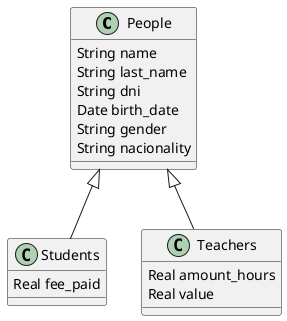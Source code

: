@startuml

class People {
    String name
    String last_name
    String dni
    Date birth_date
    String gender
    String nacionality
}

class Students {
    Real fee_paid
}

class Teachers {
    Real amount_hours
    Real value
}

People <|-- Students
People <|-- Teachers

@enduml